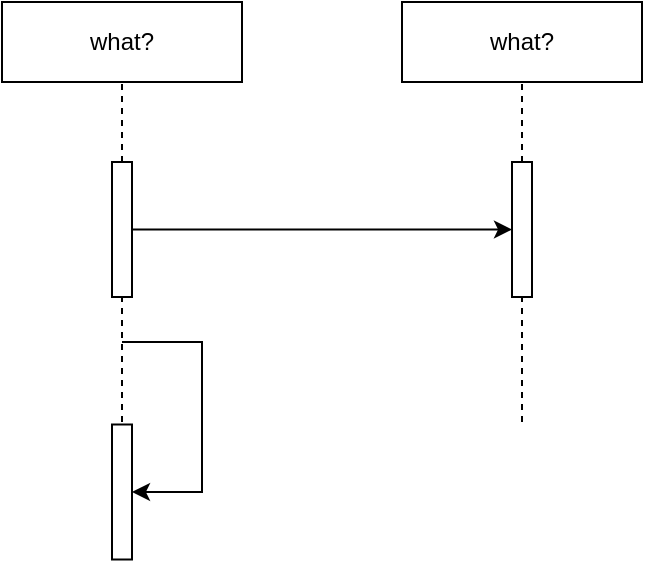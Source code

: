 <mxfile version="16.4.2" type="github"><diagram id="gwP8KdxX2zBrxFBdgxKi" name="第 1 页"><mxGraphModel dx="1483" dy="741" grid="1" gridSize="10" guides="1" tooltips="1" connect="1" arrows="1" fold="1" page="1" pageScale="1" pageWidth="1169" pageHeight="827" math="0" shadow="0"><root><mxCell id="0"/><mxCell id="1" parent="0"/><object label="what?" id="kBZhC6czdoy2pPWqnygr-1"><mxCell style="rounded=0;whiteSpace=wrap;html=1;" vertex="1" parent="1"><mxGeometry x="390" y="390" width="120" height="40" as="geometry"/></mxCell></object><mxCell id="kBZhC6czdoy2pPWqnygr-2" value="" style="edgeStyle=orthogonalEdgeStyle;rounded=0;orthogonalLoop=1;jettySize=auto;html=1;entryX=0.5;entryY=1;entryDx=0;entryDy=0;" edge="1" parent="1" source="kBZhC6czdoy2pPWqnygr-3" target="kBZhC6czdoy2pPWqnygr-7"><mxGeometry relative="1" as="geometry"><mxPoint x="592.5" y="503.75" as="targetPoint"/></mxGeometry></mxCell><mxCell id="kBZhC6czdoy2pPWqnygr-3" value="" style="rounded=0;whiteSpace=wrap;html=1;rotation=90;" vertex="1" parent="1"><mxGeometry x="416.25" y="498.75" width="67.5" height="10" as="geometry"/></mxCell><mxCell id="kBZhC6czdoy2pPWqnygr-4" value="" style="endArrow=none;dashed=1;html=1;rounded=0;exitX=0;exitY=0.5;exitDx=0;exitDy=0;entryX=0.5;entryY=1;entryDx=0;entryDy=0;" edge="1" parent="1" source="kBZhC6czdoy2pPWqnygr-3" target="kBZhC6czdoy2pPWqnygr-1"><mxGeometry width="50" height="50" relative="1" as="geometry"><mxPoint x="485" y="500" as="sourcePoint"/><mxPoint x="535" y="450" as="targetPoint"/></mxGeometry></mxCell><mxCell id="kBZhC6czdoy2pPWqnygr-5" value="" style="endArrow=none;dashed=1;html=1;rounded=0;entryX=1;entryY=0.5;entryDx=0;entryDy=0;" edge="1" parent="1" target="kBZhC6czdoy2pPWqnygr-3"><mxGeometry width="50" height="50" relative="1" as="geometry"><mxPoint x="450" y="600" as="sourcePoint"/><mxPoint x="475" y="540" as="targetPoint"/></mxGeometry></mxCell><object label="what?" id="kBZhC6czdoy2pPWqnygr-6"><mxCell style="rounded=0;whiteSpace=wrap;html=1;" vertex="1" parent="1"><mxGeometry x="590" y="390" width="120" height="40" as="geometry"/></mxCell></object><mxCell id="kBZhC6czdoy2pPWqnygr-7" value="" style="rounded=0;whiteSpace=wrap;html=1;rotation=90;" vertex="1" parent="1"><mxGeometry x="616.25" y="498.75" width="67.5" height="10" as="geometry"/></mxCell><mxCell id="kBZhC6czdoy2pPWqnygr-8" value="" style="endArrow=none;dashed=1;html=1;rounded=0;exitX=0;exitY=0.5;exitDx=0;exitDy=0;entryX=0.5;entryY=1;entryDx=0;entryDy=0;" edge="1" parent="1" source="kBZhC6czdoy2pPWqnygr-7" target="kBZhC6czdoy2pPWqnygr-6"><mxGeometry width="50" height="50" relative="1" as="geometry"><mxPoint x="685" y="500" as="sourcePoint"/><mxPoint x="735" y="450" as="targetPoint"/></mxGeometry></mxCell><mxCell id="kBZhC6czdoy2pPWqnygr-9" value="" style="endArrow=none;dashed=1;html=1;rounded=0;entryX=1;entryY=0.5;entryDx=0;entryDy=0;" edge="1" parent="1" target="kBZhC6czdoy2pPWqnygr-7"><mxGeometry width="50" height="50" relative="1" as="geometry"><mxPoint x="650" y="600" as="sourcePoint"/><mxPoint x="675" y="540" as="targetPoint"/></mxGeometry></mxCell><mxCell id="kBZhC6czdoy2pPWqnygr-10" value="" style="rounded=0;whiteSpace=wrap;html=1;rotation=90;" vertex="1" parent="1"><mxGeometry x="416.25" y="630" width="67.5" height="10" as="geometry"/></mxCell><mxCell id="kBZhC6czdoy2pPWqnygr-11" value="" style="endArrow=classic;html=1;rounded=0;entryX=0.5;entryY=0;entryDx=0;entryDy=0;" edge="1" parent="1" target="kBZhC6czdoy2pPWqnygr-10"><mxGeometry width="50" height="50" relative="1" as="geometry"><mxPoint x="450" y="560" as="sourcePoint"/><mxPoint x="570" y="521" as="targetPoint"/><Array as="points"><mxPoint x="490" y="560"/><mxPoint x="490" y="635"/></Array></mxGeometry></mxCell></root></mxGraphModel></diagram></mxfile>